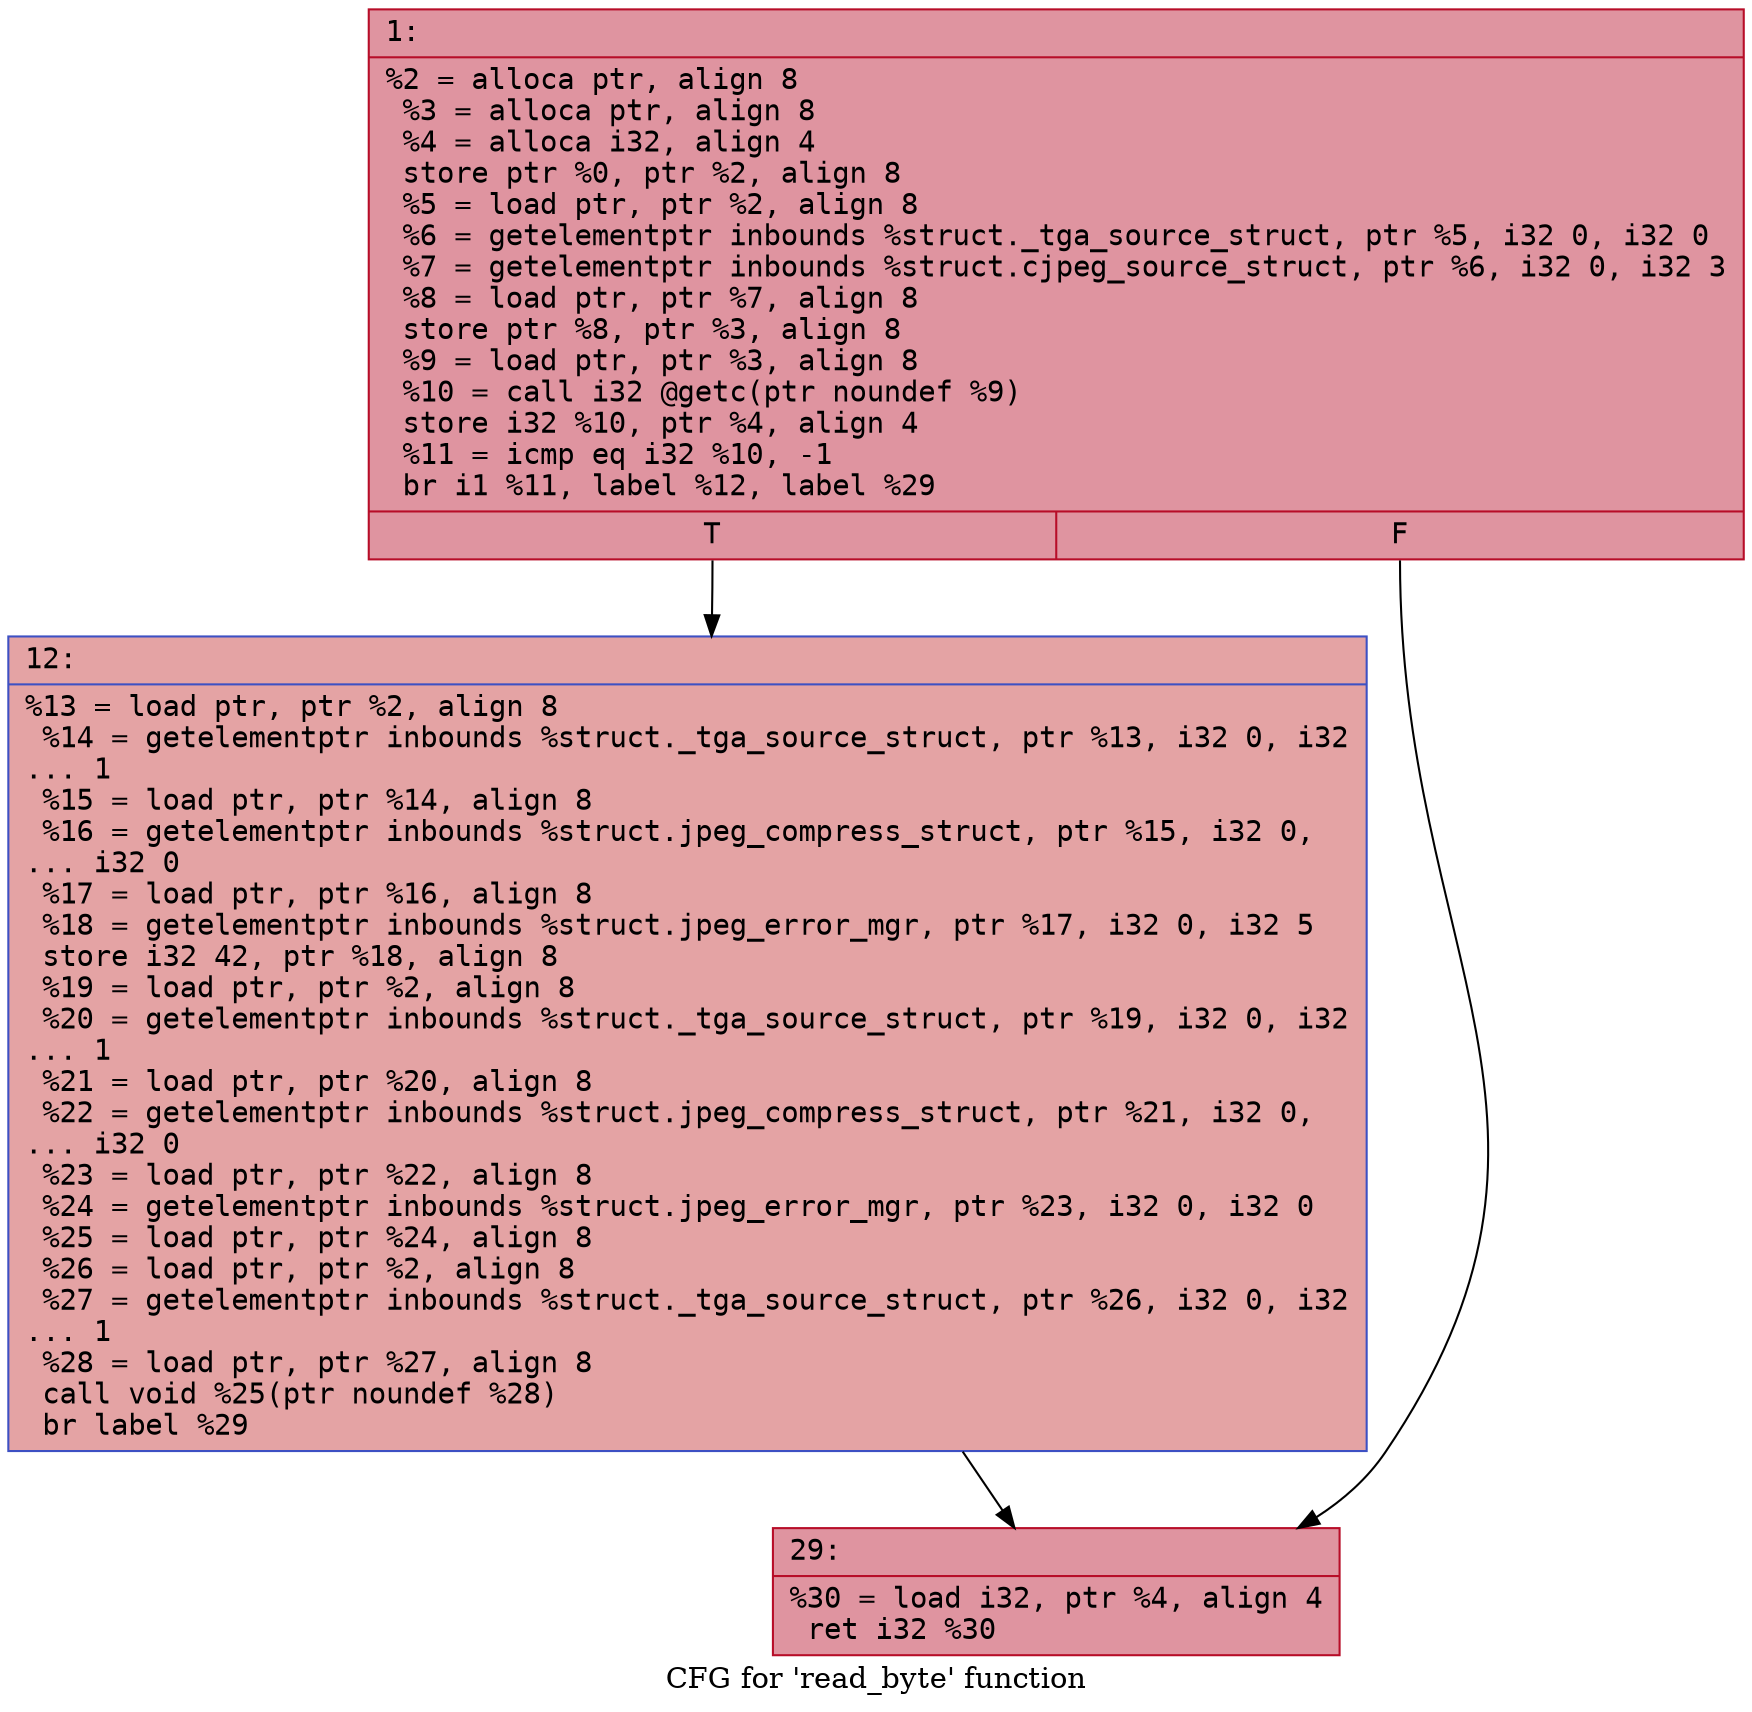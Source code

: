 digraph "CFG for 'read_byte' function" {
	label="CFG for 'read_byte' function";

	Node0x60000143c0a0 [shape=record,color="#b70d28ff", style=filled, fillcolor="#b70d2870" fontname="Courier",label="{1:\l|  %2 = alloca ptr, align 8\l  %3 = alloca ptr, align 8\l  %4 = alloca i32, align 4\l  store ptr %0, ptr %2, align 8\l  %5 = load ptr, ptr %2, align 8\l  %6 = getelementptr inbounds %struct._tga_source_struct, ptr %5, i32 0, i32 0\l  %7 = getelementptr inbounds %struct.cjpeg_source_struct, ptr %6, i32 0, i32 3\l  %8 = load ptr, ptr %7, align 8\l  store ptr %8, ptr %3, align 8\l  %9 = load ptr, ptr %3, align 8\l  %10 = call i32 @getc(ptr noundef %9)\l  store i32 %10, ptr %4, align 4\l  %11 = icmp eq i32 %10, -1\l  br i1 %11, label %12, label %29\l|{<s0>T|<s1>F}}"];
	Node0x60000143c0a0:s0 -> Node0x60000143c0f0[tooltip="1 -> 12\nProbability 37.50%" ];
	Node0x60000143c0a0:s1 -> Node0x60000143c140[tooltip="1 -> 29\nProbability 62.50%" ];
	Node0x60000143c0f0 [shape=record,color="#3d50c3ff", style=filled, fillcolor="#c32e3170" fontname="Courier",label="{12:\l|  %13 = load ptr, ptr %2, align 8\l  %14 = getelementptr inbounds %struct._tga_source_struct, ptr %13, i32 0, i32\l... 1\l  %15 = load ptr, ptr %14, align 8\l  %16 = getelementptr inbounds %struct.jpeg_compress_struct, ptr %15, i32 0,\l... i32 0\l  %17 = load ptr, ptr %16, align 8\l  %18 = getelementptr inbounds %struct.jpeg_error_mgr, ptr %17, i32 0, i32 5\l  store i32 42, ptr %18, align 8\l  %19 = load ptr, ptr %2, align 8\l  %20 = getelementptr inbounds %struct._tga_source_struct, ptr %19, i32 0, i32\l... 1\l  %21 = load ptr, ptr %20, align 8\l  %22 = getelementptr inbounds %struct.jpeg_compress_struct, ptr %21, i32 0,\l... i32 0\l  %23 = load ptr, ptr %22, align 8\l  %24 = getelementptr inbounds %struct.jpeg_error_mgr, ptr %23, i32 0, i32 0\l  %25 = load ptr, ptr %24, align 8\l  %26 = load ptr, ptr %2, align 8\l  %27 = getelementptr inbounds %struct._tga_source_struct, ptr %26, i32 0, i32\l... 1\l  %28 = load ptr, ptr %27, align 8\l  call void %25(ptr noundef %28)\l  br label %29\l}"];
	Node0x60000143c0f0 -> Node0x60000143c140[tooltip="12 -> 29\nProbability 100.00%" ];
	Node0x60000143c140 [shape=record,color="#b70d28ff", style=filled, fillcolor="#b70d2870" fontname="Courier",label="{29:\l|  %30 = load i32, ptr %4, align 4\l  ret i32 %30\l}"];
}
